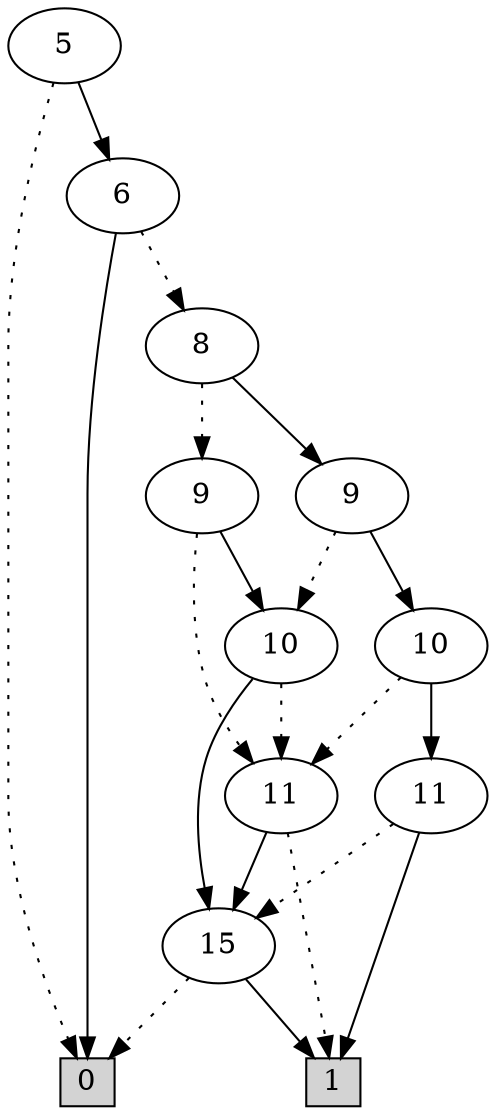 digraph G {
0 [shape=box, label="0", style=filled, shape=box, height=0.3, width=0.3];
1 [shape=box, label="1", style=filled, shape=box, height=0.3, width=0.3];
588 [label="5"];
588 -> 0 [style=dotted];
588 -> 587 [style=filled];
587 [label="6"];
587 -> 586 [style=dotted];
587 -> 0 [style=filled];
586 [label="8"];
586 -> 551 [style=dotted];
586 -> 585 [style=filled];
551 [label="9"];
551 -> 308 [style=dotted];
551 -> 550 [style=filled];
308 [label="11"];
308 -> 1 [style=dotted];
308 -> 32 [style=filled];
32 [label="15"];
32 -> 0 [style=dotted];
32 -> 1 [style=filled];
550 [label="10"];
550 -> 308 [style=dotted];
550 -> 32 [style=filled];
585 [label="9"];
585 -> 550 [style=dotted];
585 -> 564 [style=filled];
564 [label="10"];
564 -> 308 [style=dotted];
564 -> 323 [style=filled];
323 [label="11"];
323 -> 32 [style=dotted];
323 -> 1 [style=filled];
}
